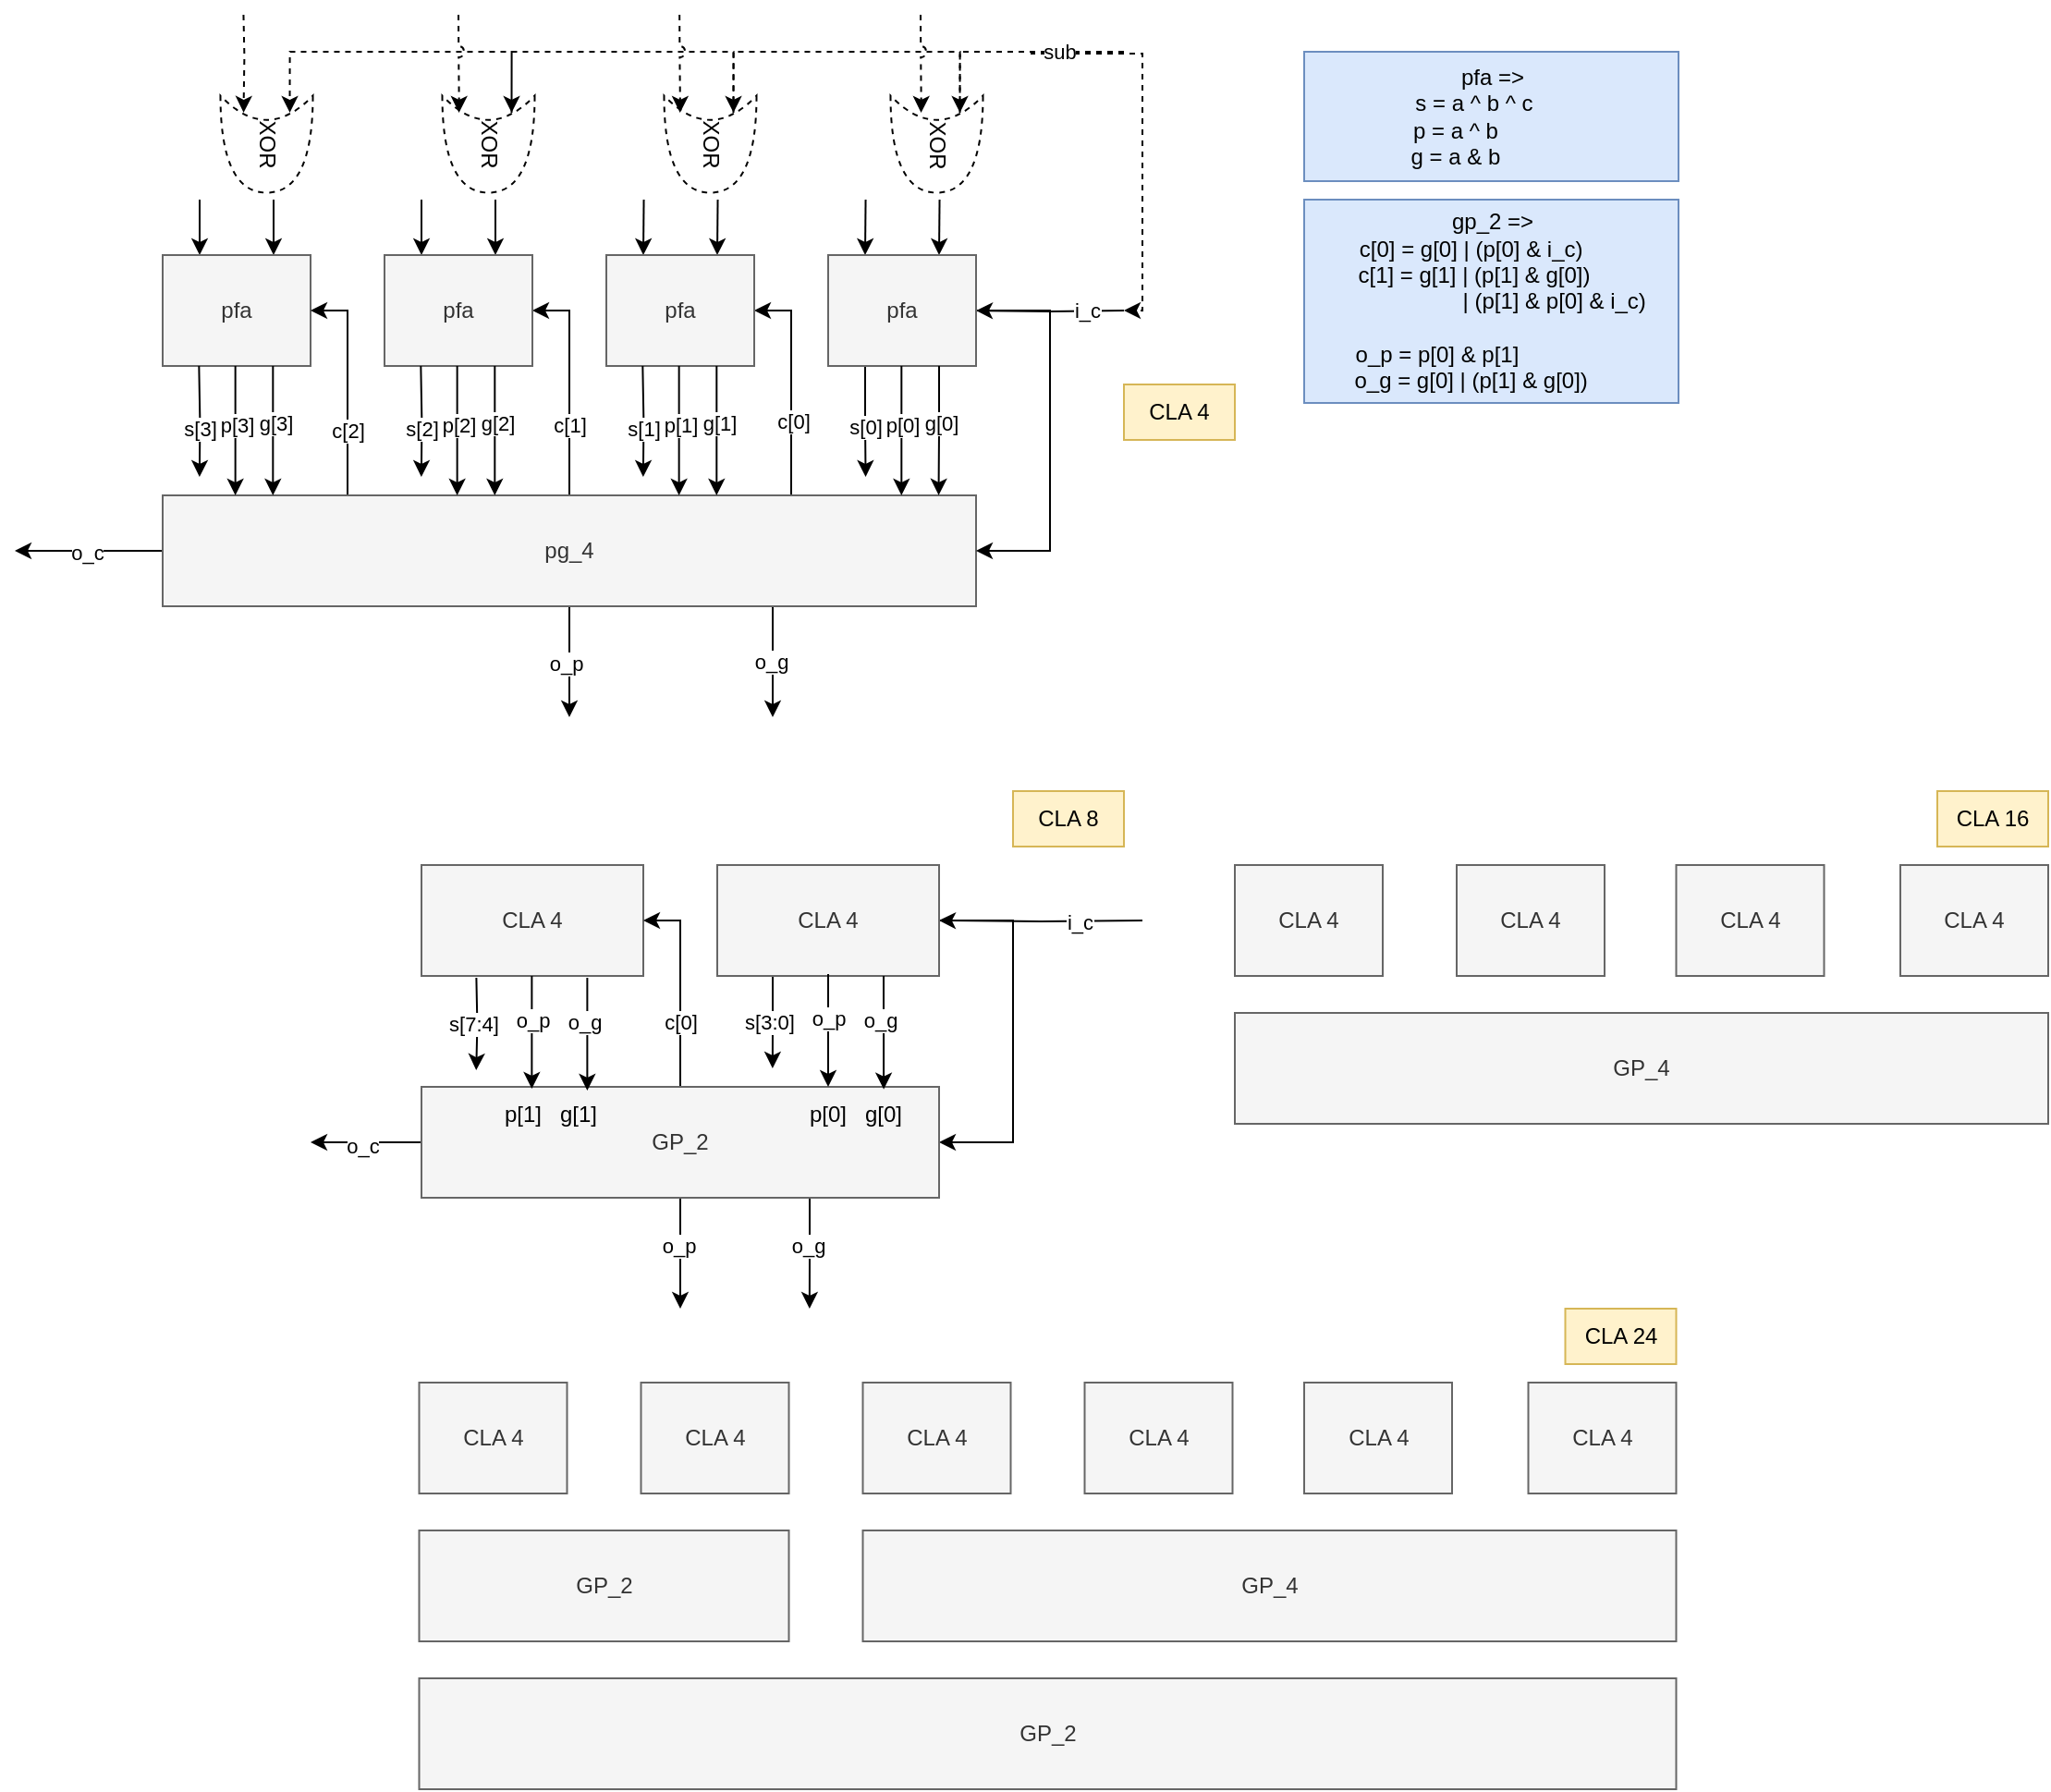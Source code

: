 <mxfile version="24.8.4">
  <diagram name="Page-1" id="oXaqlBmeKKyW1s2hCIlO">
    <mxGraphModel dx="548" dy="339" grid="1" gridSize="10" guides="1" tooltips="1" connect="1" arrows="1" fold="1" page="1" pageScale="1" pageWidth="1654" pageHeight="1169" math="0" shadow="0">
      <root>
        <mxCell id="0" />
        <mxCell id="1" parent="0" />
        <mxCell id="z1BHHO6kN5qTIzWwZTBm-19" style="edgeStyle=orthogonalEdgeStyle;rounded=0;orthogonalLoop=1;jettySize=auto;html=1;exitX=0.25;exitY=0;exitDx=0;exitDy=0;entryX=0.25;entryY=0;entryDx=0;entryDy=0;" edge="1" parent="1" target="z1BHHO6kN5qTIzWwZTBm-1">
          <mxGeometry relative="1" as="geometry">
            <mxPoint x="160" y="120" as="sourcePoint" />
          </mxGeometry>
        </mxCell>
        <mxCell id="z1BHHO6kN5qTIzWwZTBm-20" style="edgeStyle=orthogonalEdgeStyle;rounded=0;orthogonalLoop=1;jettySize=auto;html=1;exitX=0.75;exitY=0;exitDx=0;exitDy=0;entryX=0.75;entryY=0;entryDx=0;entryDy=0;" edge="1" parent="1" target="z1BHHO6kN5qTIzWwZTBm-1">
          <mxGeometry relative="1" as="geometry">
            <mxPoint x="200" y="120" as="sourcePoint" />
          </mxGeometry>
        </mxCell>
        <mxCell id="z1BHHO6kN5qTIzWwZTBm-1" value="pfa" style="rounded=0;whiteSpace=wrap;html=1;fillColor=#f5f5f5;strokeColor=#666666;fontColor=#333333;" vertex="1" parent="1">
          <mxGeometry x="140" y="150" width="80" height="60" as="geometry" />
        </mxCell>
        <mxCell id="z1BHHO6kN5qTIzWwZTBm-7" style="edgeStyle=orthogonalEdgeStyle;rounded=0;orthogonalLoop=1;jettySize=auto;html=1;" edge="1" parent="1" source="z1BHHO6kN5qTIzWwZTBm-2">
          <mxGeometry relative="1" as="geometry">
            <mxPoint x="60" y="310" as="targetPoint" />
          </mxGeometry>
        </mxCell>
        <mxCell id="z1BHHO6kN5qTIzWwZTBm-11" value="o_c" style="edgeLabel;html=1;align=center;verticalAlign=middle;resizable=0;points=[];" vertex="1" connectable="0" parent="z1BHHO6kN5qTIzWwZTBm-7">
          <mxGeometry x="0.044" relative="1" as="geometry">
            <mxPoint as="offset" />
          </mxGeometry>
        </mxCell>
        <mxCell id="z1BHHO6kN5qTIzWwZTBm-12" style="edgeStyle=orthogonalEdgeStyle;rounded=0;orthogonalLoop=1;jettySize=auto;html=1;exitX=0.75;exitY=1;exitDx=0;exitDy=0;" edge="1" parent="1" source="z1BHHO6kN5qTIzWwZTBm-2">
          <mxGeometry relative="1" as="geometry">
            <mxPoint x="470" y="400" as="targetPoint" />
          </mxGeometry>
        </mxCell>
        <mxCell id="z1BHHO6kN5qTIzWwZTBm-13" value="o_g" style="edgeLabel;html=1;align=center;verticalAlign=middle;resizable=0;points=[];" vertex="1" connectable="0" parent="z1BHHO6kN5qTIzWwZTBm-12">
          <mxGeometry x="-0.008" y="-1" relative="1" as="geometry">
            <mxPoint x="-1" y="-1" as="offset" />
          </mxGeometry>
        </mxCell>
        <mxCell id="z1BHHO6kN5qTIzWwZTBm-14" style="edgeStyle=orthogonalEdgeStyle;rounded=0;orthogonalLoop=1;jettySize=auto;html=1;exitX=0.5;exitY=1;exitDx=0;exitDy=0;" edge="1" parent="1" source="z1BHHO6kN5qTIzWwZTBm-2">
          <mxGeometry relative="1" as="geometry">
            <mxPoint x="360" y="400" as="targetPoint" />
          </mxGeometry>
        </mxCell>
        <mxCell id="z1BHHO6kN5qTIzWwZTBm-15" value="o_p" style="edgeLabel;html=1;align=center;verticalAlign=middle;resizable=0;points=[];" vertex="1" connectable="0" parent="z1BHHO6kN5qTIzWwZTBm-14">
          <mxGeometry x="-0.008" y="-2" relative="1" as="geometry">
            <mxPoint x="-2" y="-1" as="offset" />
          </mxGeometry>
        </mxCell>
        <mxCell id="z1BHHO6kN5qTIzWwZTBm-16" style="edgeStyle=orthogonalEdgeStyle;rounded=0;orthogonalLoop=1;jettySize=auto;html=1;exitX=0.75;exitY=0;exitDx=0;exitDy=0;entryX=1;entryY=0.5;entryDx=0;entryDy=0;" edge="1" parent="1" source="z1BHHO6kN5qTIzWwZTBm-2" target="z1BHHO6kN5qTIzWwZTBm-4">
          <mxGeometry relative="1" as="geometry">
            <Array as="points">
              <mxPoint x="480" y="280" />
              <mxPoint x="480" y="180" />
            </Array>
          </mxGeometry>
        </mxCell>
        <mxCell id="z1BHHO6kN5qTIzWwZTBm-29" value="c[0]" style="edgeLabel;html=1;align=center;verticalAlign=middle;resizable=0;points=[];" vertex="1" connectable="0" parent="z1BHHO6kN5qTIzWwZTBm-16">
          <mxGeometry x="-0.373" y="-1" relative="1" as="geometry">
            <mxPoint y="-9" as="offset" />
          </mxGeometry>
        </mxCell>
        <mxCell id="z1BHHO6kN5qTIzWwZTBm-17" style="edgeStyle=orthogonalEdgeStyle;rounded=0;orthogonalLoop=1;jettySize=auto;html=1;entryX=1;entryY=0.5;entryDx=0;entryDy=0;" edge="1" parent="1" source="z1BHHO6kN5qTIzWwZTBm-2" target="z1BHHO6kN5qTIzWwZTBm-3">
          <mxGeometry relative="1" as="geometry" />
        </mxCell>
        <mxCell id="z1BHHO6kN5qTIzWwZTBm-30" value="c[1]" style="edgeLabel;html=1;align=center;verticalAlign=middle;resizable=0;points=[];" vertex="1" connectable="0" parent="z1BHHO6kN5qTIzWwZTBm-17">
          <mxGeometry x="-0.361" relative="1" as="geometry">
            <mxPoint as="offset" />
          </mxGeometry>
        </mxCell>
        <mxCell id="z1BHHO6kN5qTIzWwZTBm-18" style="edgeStyle=orthogonalEdgeStyle;rounded=0;orthogonalLoop=1;jettySize=auto;html=1;exitX=0.25;exitY=0;exitDx=0;exitDy=0;entryX=1;entryY=0.5;entryDx=0;entryDy=0;" edge="1" parent="1" source="z1BHHO6kN5qTIzWwZTBm-2" target="z1BHHO6kN5qTIzWwZTBm-1">
          <mxGeometry relative="1" as="geometry">
            <Array as="points">
              <mxPoint x="240" y="280" />
              <mxPoint x="240" y="180" />
            </Array>
          </mxGeometry>
        </mxCell>
        <mxCell id="z1BHHO6kN5qTIzWwZTBm-37" value="c[2]" style="edgeLabel;html=1;align=center;verticalAlign=middle;resizable=0;points=[];" vertex="1" connectable="0" parent="z1BHHO6kN5qTIzWwZTBm-18">
          <mxGeometry x="-0.299" relative="1" as="geometry">
            <mxPoint as="offset" />
          </mxGeometry>
        </mxCell>
        <mxCell id="z1BHHO6kN5qTIzWwZTBm-2" value="pg_4" style="rounded=0;whiteSpace=wrap;html=1;fillColor=#f5f5f5;fontColor=#333333;strokeColor=#666666;" vertex="1" parent="1">
          <mxGeometry x="140" y="280" width="440" height="60" as="geometry" />
        </mxCell>
        <mxCell id="z1BHHO6kN5qTIzWwZTBm-21" style="edgeStyle=orthogonalEdgeStyle;rounded=0;orthogonalLoop=1;jettySize=auto;html=1;exitX=0.25;exitY=0;exitDx=0;exitDy=0;entryX=0.25;entryY=0;entryDx=0;entryDy=0;" edge="1" parent="1" target="z1BHHO6kN5qTIzWwZTBm-3">
          <mxGeometry relative="1" as="geometry">
            <mxPoint x="280" y="120" as="sourcePoint" />
          </mxGeometry>
        </mxCell>
        <mxCell id="z1BHHO6kN5qTIzWwZTBm-22" style="edgeStyle=orthogonalEdgeStyle;rounded=0;orthogonalLoop=1;jettySize=auto;html=1;exitX=0.75;exitY=0;exitDx=0;exitDy=0;entryX=0.75;entryY=0;entryDx=0;entryDy=0;" edge="1" parent="1" target="z1BHHO6kN5qTIzWwZTBm-3">
          <mxGeometry relative="1" as="geometry">
            <mxPoint x="320" y="120" as="sourcePoint" />
          </mxGeometry>
        </mxCell>
        <mxCell id="z1BHHO6kN5qTIzWwZTBm-3" value="pfa" style="rounded=0;whiteSpace=wrap;html=1;fillColor=#f5f5f5;strokeColor=#666666;fontColor=#333333;" vertex="1" parent="1">
          <mxGeometry x="260" y="150" width="80" height="60" as="geometry" />
        </mxCell>
        <mxCell id="z1BHHO6kN5qTIzWwZTBm-52" style="edgeStyle=orthogonalEdgeStyle;rounded=0;orthogonalLoop=1;jettySize=auto;html=1;exitX=0.75;exitY=0;exitDx=0;exitDy=0;entryX=0.75;entryY=0;entryDx=0;entryDy=0;" edge="1" parent="1" target="z1BHHO6kN5qTIzWwZTBm-4">
          <mxGeometry relative="1" as="geometry">
            <mxPoint x="440.276" y="120" as="sourcePoint" />
          </mxGeometry>
        </mxCell>
        <mxCell id="z1BHHO6kN5qTIzWwZTBm-53" style="edgeStyle=orthogonalEdgeStyle;rounded=0;orthogonalLoop=1;jettySize=auto;html=1;exitX=0.25;exitY=0;exitDx=0;exitDy=0;entryX=0.25;entryY=0;entryDx=0;entryDy=0;" edge="1" parent="1" target="z1BHHO6kN5qTIzWwZTBm-4">
          <mxGeometry relative="1" as="geometry">
            <mxPoint x="400.276" y="120" as="sourcePoint" />
          </mxGeometry>
        </mxCell>
        <mxCell id="z1BHHO6kN5qTIzWwZTBm-4" value="pfa" style="rounded=0;whiteSpace=wrap;html=1;fillColor=#f5f5f5;fontColor=#333333;strokeColor=#666666;" vertex="1" parent="1">
          <mxGeometry x="380" y="150" width="80" height="60" as="geometry" />
        </mxCell>
        <mxCell id="z1BHHO6kN5qTIzWwZTBm-8" style="edgeStyle=orthogonalEdgeStyle;rounded=0;orthogonalLoop=1;jettySize=auto;html=1;" edge="1" parent="1" target="z1BHHO6kN5qTIzWwZTBm-5">
          <mxGeometry relative="1" as="geometry">
            <mxPoint x="660" y="180" as="sourcePoint" />
          </mxGeometry>
        </mxCell>
        <mxCell id="z1BHHO6kN5qTIzWwZTBm-10" value="i_c" style="edgeLabel;html=1;align=center;verticalAlign=middle;resizable=0;points=[];" vertex="1" connectable="0" parent="z1BHHO6kN5qTIzWwZTBm-8">
          <mxGeometry x="-0.503" y="-1" relative="1" as="geometry">
            <mxPoint as="offset" />
          </mxGeometry>
        </mxCell>
        <mxCell id="z1BHHO6kN5qTIzWwZTBm-9" style="edgeStyle=orthogonalEdgeStyle;rounded=0;orthogonalLoop=1;jettySize=auto;html=1;entryX=1;entryY=0.5;entryDx=0;entryDy=0;" edge="1" parent="1" source="z1BHHO6kN5qTIzWwZTBm-5" target="z1BHHO6kN5qTIzWwZTBm-2">
          <mxGeometry relative="1" as="geometry">
            <Array as="points">
              <mxPoint x="620" y="180" />
              <mxPoint x="620" y="310" />
            </Array>
          </mxGeometry>
        </mxCell>
        <mxCell id="z1BHHO6kN5qTIzWwZTBm-27" style="edgeStyle=orthogonalEdgeStyle;rounded=0;orthogonalLoop=1;jettySize=auto;html=1;exitX=0.25;exitY=1;exitDx=0;exitDy=0;" edge="1" parent="1" source="z1BHHO6kN5qTIzWwZTBm-5">
          <mxGeometry relative="1" as="geometry">
            <mxPoint x="520.276" y="270" as="targetPoint" />
          </mxGeometry>
        </mxCell>
        <mxCell id="z1BHHO6kN5qTIzWwZTBm-28" value="s[0]" style="edgeLabel;html=1;align=center;verticalAlign=middle;resizable=0;points=[];" vertex="1" connectable="0" parent="z1BHHO6kN5qTIzWwZTBm-27">
          <mxGeometry x="0.115" y="-1" relative="1" as="geometry">
            <mxPoint as="offset" />
          </mxGeometry>
        </mxCell>
        <mxCell id="z1BHHO6kN5qTIzWwZTBm-54" style="edgeStyle=orthogonalEdgeStyle;rounded=0;orthogonalLoop=1;jettySize=auto;html=1;exitX=0.25;exitY=0;exitDx=0;exitDy=0;entryX=0.25;entryY=0;entryDx=0;entryDy=0;" edge="1" parent="1" target="z1BHHO6kN5qTIzWwZTBm-5">
          <mxGeometry relative="1" as="geometry">
            <mxPoint x="520.276" y="120" as="sourcePoint" />
          </mxGeometry>
        </mxCell>
        <mxCell id="z1BHHO6kN5qTIzWwZTBm-55" style="edgeStyle=orthogonalEdgeStyle;rounded=0;orthogonalLoop=1;jettySize=auto;html=1;exitX=0.75;exitY=0;exitDx=0;exitDy=0;entryX=0.75;entryY=0;entryDx=0;entryDy=0;" edge="1" parent="1" target="z1BHHO6kN5qTIzWwZTBm-5">
          <mxGeometry relative="1" as="geometry">
            <mxPoint x="560.276" y="120" as="sourcePoint" />
          </mxGeometry>
        </mxCell>
        <mxCell id="z1BHHO6kN5qTIzWwZTBm-62" style="edgeStyle=orthogonalEdgeStyle;rounded=0;orthogonalLoop=1;jettySize=auto;html=1;dashed=1;" edge="1" parent="1">
          <mxGeometry relative="1" as="geometry">
            <mxPoint x="660" y="180" as="targetPoint" />
            <mxPoint x="610" y="40" as="sourcePoint" />
            <Array as="points">
              <mxPoint x="610" y="41" />
              <mxPoint x="670" y="41" />
              <mxPoint x="670" y="180" />
            </Array>
          </mxGeometry>
        </mxCell>
        <mxCell id="z1BHHO6kN5qTIzWwZTBm-5" value="pfa" style="rounded=0;whiteSpace=wrap;html=1;fillColor=#f5f5f5;fontColor=#333333;strokeColor=#666666;" vertex="1" parent="1">
          <mxGeometry x="500" y="150" width="80" height="60" as="geometry" />
        </mxCell>
        <mxCell id="z1BHHO6kN5qTIzWwZTBm-6" style="edgeStyle=orthogonalEdgeStyle;rounded=0;orthogonalLoop=1;jettySize=auto;html=1;exitX=0.75;exitY=1;exitDx=0;exitDy=0;entryX=0.954;entryY=-0.001;entryDx=0;entryDy=0;entryPerimeter=0;" edge="1" parent="1" source="z1BHHO6kN5qTIzWwZTBm-5" target="z1BHHO6kN5qTIzWwZTBm-2">
          <mxGeometry relative="1" as="geometry">
            <mxPoint x="560" y="270" as="targetPoint" />
          </mxGeometry>
        </mxCell>
        <mxCell id="z1BHHO6kN5qTIzWwZTBm-25" value="g[0]" style="edgeLabel;html=1;align=center;verticalAlign=middle;resizable=0;points=[];" vertex="1" connectable="0" parent="z1BHHO6kN5qTIzWwZTBm-6">
          <mxGeometry x="-0.116" y="1" relative="1" as="geometry">
            <mxPoint as="offset" />
          </mxGeometry>
        </mxCell>
        <mxCell id="z1BHHO6kN5qTIzWwZTBm-24" style="edgeStyle=orthogonalEdgeStyle;rounded=0;orthogonalLoop=1;jettySize=auto;html=1;exitX=0.75;exitY=1;exitDx=0;exitDy=0;entryX=0.954;entryY=-0.001;entryDx=0;entryDy=0;entryPerimeter=0;" edge="1" parent="1">
          <mxGeometry relative="1" as="geometry">
            <mxPoint x="539.66" y="210" as="sourcePoint" />
            <mxPoint x="539.66" y="280" as="targetPoint" />
          </mxGeometry>
        </mxCell>
        <mxCell id="z1BHHO6kN5qTIzWwZTBm-26" value="p[0]" style="edgeLabel;html=1;align=center;verticalAlign=middle;resizable=0;points=[];" vertex="1" connectable="0" parent="z1BHHO6kN5qTIzWwZTBm-24">
          <mxGeometry x="-0.095" relative="1" as="geometry">
            <mxPoint as="offset" />
          </mxGeometry>
        </mxCell>
        <mxCell id="z1BHHO6kN5qTIzWwZTBm-31" style="edgeStyle=orthogonalEdgeStyle;rounded=0;orthogonalLoop=1;jettySize=auto;html=1;exitX=0.25;exitY=1;exitDx=0;exitDy=0;" edge="1" parent="1">
          <mxGeometry relative="1" as="geometry">
            <mxPoint x="399.936" y="270" as="targetPoint" />
            <mxPoint x="399.66" y="210" as="sourcePoint" />
          </mxGeometry>
        </mxCell>
        <mxCell id="z1BHHO6kN5qTIzWwZTBm-32" value="s[1]" style="edgeLabel;html=1;align=center;verticalAlign=middle;resizable=0;points=[];" vertex="1" connectable="0" parent="z1BHHO6kN5qTIzWwZTBm-31">
          <mxGeometry x="0.115" y="-1" relative="1" as="geometry">
            <mxPoint as="offset" />
          </mxGeometry>
        </mxCell>
        <mxCell id="z1BHHO6kN5qTIzWwZTBm-33" style="edgeStyle=orthogonalEdgeStyle;rounded=0;orthogonalLoop=1;jettySize=auto;html=1;exitX=0.75;exitY=1;exitDx=0;exitDy=0;entryX=0.954;entryY=-0.001;entryDx=0;entryDy=0;entryPerimeter=0;" edge="1" parent="1">
          <mxGeometry relative="1" as="geometry">
            <mxPoint x="439.66" y="210" as="sourcePoint" />
            <mxPoint x="439.66" y="280" as="targetPoint" />
          </mxGeometry>
        </mxCell>
        <mxCell id="z1BHHO6kN5qTIzWwZTBm-34" value="g[1]" style="edgeLabel;html=1;align=center;verticalAlign=middle;resizable=0;points=[];" vertex="1" connectable="0" parent="z1BHHO6kN5qTIzWwZTBm-33">
          <mxGeometry x="-0.116" y="1" relative="1" as="geometry">
            <mxPoint as="offset" />
          </mxGeometry>
        </mxCell>
        <mxCell id="z1BHHO6kN5qTIzWwZTBm-35" style="edgeStyle=orthogonalEdgeStyle;rounded=0;orthogonalLoop=1;jettySize=auto;html=1;exitX=0.75;exitY=1;exitDx=0;exitDy=0;entryX=0.954;entryY=-0.001;entryDx=0;entryDy=0;entryPerimeter=0;" edge="1" parent="1">
          <mxGeometry relative="1" as="geometry">
            <mxPoint x="419.32" y="210" as="sourcePoint" />
            <mxPoint x="419.32" y="280" as="targetPoint" />
          </mxGeometry>
        </mxCell>
        <mxCell id="z1BHHO6kN5qTIzWwZTBm-36" value="p[1]" style="edgeLabel;html=1;align=center;verticalAlign=middle;resizable=0;points=[];" vertex="1" connectable="0" parent="z1BHHO6kN5qTIzWwZTBm-35">
          <mxGeometry x="-0.095" relative="1" as="geometry">
            <mxPoint as="offset" />
          </mxGeometry>
        </mxCell>
        <mxCell id="z1BHHO6kN5qTIzWwZTBm-38" style="edgeStyle=orthogonalEdgeStyle;rounded=0;orthogonalLoop=1;jettySize=auto;html=1;exitX=0.25;exitY=1;exitDx=0;exitDy=0;" edge="1" parent="1">
          <mxGeometry relative="1" as="geometry">
            <mxPoint x="279.936" y="270" as="targetPoint" />
            <mxPoint x="279.66" y="210" as="sourcePoint" />
          </mxGeometry>
        </mxCell>
        <mxCell id="z1BHHO6kN5qTIzWwZTBm-39" value="s[2]" style="edgeLabel;html=1;align=center;verticalAlign=middle;resizable=0;points=[];" vertex="1" connectable="0" parent="z1BHHO6kN5qTIzWwZTBm-38">
          <mxGeometry x="0.115" y="-1" relative="1" as="geometry">
            <mxPoint as="offset" />
          </mxGeometry>
        </mxCell>
        <mxCell id="z1BHHO6kN5qTIzWwZTBm-40" style="edgeStyle=orthogonalEdgeStyle;rounded=0;orthogonalLoop=1;jettySize=auto;html=1;exitX=0.75;exitY=1;exitDx=0;exitDy=0;entryX=0.954;entryY=-0.001;entryDx=0;entryDy=0;entryPerimeter=0;" edge="1" parent="1">
          <mxGeometry relative="1" as="geometry">
            <mxPoint x="319.66" y="210" as="sourcePoint" />
            <mxPoint x="319.66" y="280" as="targetPoint" />
          </mxGeometry>
        </mxCell>
        <mxCell id="z1BHHO6kN5qTIzWwZTBm-41" value="g[2]" style="edgeLabel;html=1;align=center;verticalAlign=middle;resizable=0;points=[];" vertex="1" connectable="0" parent="z1BHHO6kN5qTIzWwZTBm-40">
          <mxGeometry x="-0.116" y="1" relative="1" as="geometry">
            <mxPoint as="offset" />
          </mxGeometry>
        </mxCell>
        <mxCell id="z1BHHO6kN5qTIzWwZTBm-42" style="edgeStyle=orthogonalEdgeStyle;rounded=0;orthogonalLoop=1;jettySize=auto;html=1;exitX=0.75;exitY=1;exitDx=0;exitDy=0;entryX=0.954;entryY=-0.001;entryDx=0;entryDy=0;entryPerimeter=0;" edge="1" parent="1">
          <mxGeometry relative="1" as="geometry">
            <mxPoint x="299.32" y="210" as="sourcePoint" />
            <mxPoint x="299.32" y="280" as="targetPoint" />
          </mxGeometry>
        </mxCell>
        <mxCell id="z1BHHO6kN5qTIzWwZTBm-43" value="p[2]" style="edgeLabel;html=1;align=center;verticalAlign=middle;resizable=0;points=[];" vertex="1" connectable="0" parent="z1BHHO6kN5qTIzWwZTBm-42">
          <mxGeometry x="-0.095" relative="1" as="geometry">
            <mxPoint as="offset" />
          </mxGeometry>
        </mxCell>
        <mxCell id="z1BHHO6kN5qTIzWwZTBm-44" style="edgeStyle=orthogonalEdgeStyle;rounded=0;orthogonalLoop=1;jettySize=auto;html=1;exitX=0.25;exitY=1;exitDx=0;exitDy=0;" edge="1" parent="1">
          <mxGeometry relative="1" as="geometry">
            <mxPoint x="159.936" y="270" as="targetPoint" />
            <mxPoint x="159.66" y="210" as="sourcePoint" />
          </mxGeometry>
        </mxCell>
        <mxCell id="z1BHHO6kN5qTIzWwZTBm-45" value="s[3]" style="edgeLabel;html=1;align=center;verticalAlign=middle;resizable=0;points=[];" vertex="1" connectable="0" parent="z1BHHO6kN5qTIzWwZTBm-44">
          <mxGeometry x="0.115" y="-1" relative="1" as="geometry">
            <mxPoint as="offset" />
          </mxGeometry>
        </mxCell>
        <mxCell id="z1BHHO6kN5qTIzWwZTBm-46" style="edgeStyle=orthogonalEdgeStyle;rounded=0;orthogonalLoop=1;jettySize=auto;html=1;exitX=0.75;exitY=1;exitDx=0;exitDy=0;entryX=0.954;entryY=-0.001;entryDx=0;entryDy=0;entryPerimeter=0;" edge="1" parent="1">
          <mxGeometry relative="1" as="geometry">
            <mxPoint x="199.66" y="210" as="sourcePoint" />
            <mxPoint x="199.66" y="280" as="targetPoint" />
          </mxGeometry>
        </mxCell>
        <mxCell id="z1BHHO6kN5qTIzWwZTBm-47" value="g[3]" style="edgeLabel;html=1;align=center;verticalAlign=middle;resizable=0;points=[];" vertex="1" connectable="0" parent="z1BHHO6kN5qTIzWwZTBm-46">
          <mxGeometry x="-0.116" y="1" relative="1" as="geometry">
            <mxPoint as="offset" />
          </mxGeometry>
        </mxCell>
        <mxCell id="z1BHHO6kN5qTIzWwZTBm-48" style="edgeStyle=orthogonalEdgeStyle;rounded=0;orthogonalLoop=1;jettySize=auto;html=1;exitX=0.75;exitY=1;exitDx=0;exitDy=0;entryX=0.954;entryY=-0.001;entryDx=0;entryDy=0;entryPerimeter=0;" edge="1" parent="1">
          <mxGeometry relative="1" as="geometry">
            <mxPoint x="179.32" y="210" as="sourcePoint" />
            <mxPoint x="179.32" y="280" as="targetPoint" />
          </mxGeometry>
        </mxCell>
        <mxCell id="z1BHHO6kN5qTIzWwZTBm-49" value="p[3]" style="edgeLabel;html=1;align=center;verticalAlign=middle;resizable=0;points=[];" vertex="1" connectable="0" parent="z1BHHO6kN5qTIzWwZTBm-48">
          <mxGeometry x="-0.095" relative="1" as="geometry">
            <mxPoint as="offset" />
          </mxGeometry>
        </mxCell>
        <mxCell id="z1BHHO6kN5qTIzWwZTBm-60" style="edgeStyle=orthogonalEdgeStyle;rounded=0;orthogonalLoop=1;jettySize=auto;html=1;entryX=0.175;entryY=0.25;entryDx=0;entryDy=0;entryPerimeter=0;dashed=1;" edge="1" parent="1" target="z1BHHO6kN5qTIzWwZTBm-51">
          <mxGeometry relative="1" as="geometry">
            <mxPoint x="660" y="40" as="sourcePoint" />
            <Array as="points">
              <mxPoint x="660" y="40" />
              <mxPoint x="571" y="40" />
            </Array>
          </mxGeometry>
        </mxCell>
        <mxCell id="z1BHHO6kN5qTIzWwZTBm-61" value="sub" style="edgeLabel;html=1;align=center;verticalAlign=middle;resizable=0;points=[];" vertex="1" connectable="0" parent="z1BHHO6kN5qTIzWwZTBm-60">
          <mxGeometry x="-0.42" relative="1" as="geometry">
            <mxPoint as="offset" />
          </mxGeometry>
        </mxCell>
        <mxCell id="z1BHHO6kN5qTIzWwZTBm-51" value="XOR" style="shape=xor;whiteSpace=wrap;html=1;rotation=90;dashed=1;" vertex="1" parent="1">
          <mxGeometry x="532.5" y="65" width="52.5" height="50" as="geometry" />
        </mxCell>
        <mxCell id="z1BHHO6kN5qTIzWwZTBm-57" value="XOR" style="shape=xor;whiteSpace=wrap;html=1;rotation=90;dashed=1;" vertex="1" parent="1">
          <mxGeometry x="410" y="65" width="52.5" height="50" as="geometry" />
        </mxCell>
        <mxCell id="z1BHHO6kN5qTIzWwZTBm-58" value="XOR" style="shape=xor;whiteSpace=wrap;html=1;rotation=90;dashed=1;" vertex="1" parent="1">
          <mxGeometry x="290" y="65" width="52.5" height="50" as="geometry" />
        </mxCell>
        <mxCell id="z1BHHO6kN5qTIzWwZTBm-66" style="edgeStyle=orthogonalEdgeStyle;rounded=0;orthogonalLoop=1;jettySize=auto;html=1;exitX=0.175;exitY=0.75;exitDx=0;exitDy=0;exitPerimeter=0;entryX=0.175;entryY=0.75;entryDx=0;entryDy=0;entryPerimeter=0;dashed=1;" edge="1" parent="1" target="z1BHHO6kN5qTIzWwZTBm-59">
          <mxGeometry relative="1" as="geometry">
            <mxPoint x="183.724" y="20" as="sourcePoint" />
          </mxGeometry>
        </mxCell>
        <mxCell id="z1BHHO6kN5qTIzWwZTBm-59" value="XOR" style="shape=xor;whiteSpace=wrap;html=1;rotation=90;dashed=1;" vertex="1" parent="1">
          <mxGeometry x="170" y="65" width="52.5" height="50" as="geometry" />
        </mxCell>
        <mxCell id="z1BHHO6kN5qTIzWwZTBm-63" style="edgeStyle=orthogonalEdgeStyle;rounded=0;orthogonalLoop=1;jettySize=auto;html=1;exitX=0.175;exitY=0.25;exitDx=0;exitDy=0;exitPerimeter=0;entryX=0.175;entryY=0.25;entryDx=0;entryDy=0;entryPerimeter=0;dashed=1;" edge="1" parent="1" source="z1BHHO6kN5qTIzWwZTBm-51" target="z1BHHO6kN5qTIzWwZTBm-57">
          <mxGeometry relative="1" as="geometry">
            <Array as="points">
              <mxPoint x="571" y="40" />
              <mxPoint x="449" y="40" />
            </Array>
          </mxGeometry>
        </mxCell>
        <mxCell id="z1BHHO6kN5qTIzWwZTBm-64" style="edgeStyle=orthogonalEdgeStyle;rounded=0;orthogonalLoop=1;jettySize=auto;html=1;exitX=0.175;exitY=0.25;exitDx=0;exitDy=0;exitPerimeter=0;entryX=0.175;entryY=0.25;entryDx=0;entryDy=0;entryPerimeter=0;dashed=1;" edge="1" parent="1" source="z1BHHO6kN5qTIzWwZTBm-57" target="z1BHHO6kN5qTIzWwZTBm-58">
          <mxGeometry relative="1" as="geometry">
            <Array as="points">
              <mxPoint x="449" y="40" />
              <mxPoint x="329" y="40" />
            </Array>
          </mxGeometry>
        </mxCell>
        <mxCell id="z1BHHO6kN5qTIzWwZTBm-65" style="edgeStyle=orthogonalEdgeStyle;rounded=0;orthogonalLoop=1;jettySize=auto;html=1;exitX=0.175;exitY=0.25;exitDx=0;exitDy=0;exitPerimeter=0;entryX=0.175;entryY=0.25;entryDx=0;entryDy=0;entryPerimeter=0;dashed=1;" edge="1" parent="1" source="z1BHHO6kN5qTIzWwZTBm-58" target="z1BHHO6kN5qTIzWwZTBm-59">
          <mxGeometry relative="1" as="geometry">
            <Array as="points">
              <mxPoint x="329" y="40" />
              <mxPoint x="209" y="40" />
            </Array>
          </mxGeometry>
        </mxCell>
        <mxCell id="z1BHHO6kN5qTIzWwZTBm-67" style="edgeStyle=orthogonalEdgeStyle;rounded=0;orthogonalLoop=1;jettySize=auto;html=1;exitX=0.175;exitY=0.75;exitDx=0;exitDy=0;exitPerimeter=0;entryX=0.175;entryY=0.75;entryDx=0;entryDy=0;entryPerimeter=0;dashed=1;jumpStyle=arc;" edge="1" parent="1">
          <mxGeometry relative="1" as="geometry">
            <mxPoint x="300.28" y="73" as="targetPoint" />
            <mxPoint x="300.004" y="20" as="sourcePoint" />
          </mxGeometry>
        </mxCell>
        <mxCell id="z1BHHO6kN5qTIzWwZTBm-68" style="edgeStyle=orthogonalEdgeStyle;rounded=0;orthogonalLoop=1;jettySize=auto;html=1;exitX=0.175;exitY=0.75;exitDx=0;exitDy=0;exitPerimeter=0;entryX=0.175;entryY=0.75;entryDx=0;entryDy=0;entryPerimeter=0;dashed=1;jumpStyle=arc;" edge="1" parent="1">
          <mxGeometry relative="1" as="geometry">
            <mxPoint x="419.86" y="73" as="targetPoint" />
            <mxPoint x="419.584" y="20" as="sourcePoint" />
          </mxGeometry>
        </mxCell>
        <mxCell id="z1BHHO6kN5qTIzWwZTBm-69" style="edgeStyle=orthogonalEdgeStyle;rounded=0;orthogonalLoop=1;jettySize=auto;html=1;exitX=0.175;exitY=0.75;exitDx=0;exitDy=0;exitPerimeter=0;entryX=0.175;entryY=0.75;entryDx=0;entryDy=0;entryPerimeter=0;dashed=1;jumpStyle=arc;" edge="1" parent="1">
          <mxGeometry relative="1" as="geometry">
            <mxPoint x="550.28" y="73" as="targetPoint" />
            <mxPoint x="550.004" y="20" as="sourcePoint" />
          </mxGeometry>
        </mxCell>
        <mxCell id="z1BHHO6kN5qTIzWwZTBm-73" value="CLA 4" style="text;html=1;align=center;verticalAlign=middle;whiteSpace=wrap;rounded=0;fillColor=#fff2cc;strokeColor=#d6b656;" vertex="1" parent="1">
          <mxGeometry x="660" y="220" width="60" height="30" as="geometry" />
        </mxCell>
        <mxCell id="z1BHHO6kN5qTIzWwZTBm-74" value="CLA 4" style="rounded=0;whiteSpace=wrap;html=1;fillColor=#f5f5f5;fontColor=#333333;strokeColor=#666666;" vertex="1" parent="1">
          <mxGeometry x="280" y="480" width="120" height="60" as="geometry" />
        </mxCell>
        <mxCell id="z1BHHO6kN5qTIzWwZTBm-80" style="edgeStyle=orthogonalEdgeStyle;rounded=0;orthogonalLoop=1;jettySize=auto;html=1;exitX=0.25;exitY=1;exitDx=0;exitDy=0;" edge="1" parent="1" source="z1BHHO6kN5qTIzWwZTBm-75">
          <mxGeometry relative="1" as="geometry">
            <mxPoint x="469.931" y="590" as="targetPoint" />
          </mxGeometry>
        </mxCell>
        <mxCell id="z1BHHO6kN5qTIzWwZTBm-81" value="s[3:0]" style="edgeLabel;html=1;align=center;verticalAlign=middle;resizable=0;points=[];" vertex="1" connectable="0" parent="z1BHHO6kN5qTIzWwZTBm-80">
          <mxGeometry x="-0.03" y="-2" relative="1" as="geometry">
            <mxPoint as="offset" />
          </mxGeometry>
        </mxCell>
        <mxCell id="z1BHHO6kN5qTIzWwZTBm-84" style="edgeStyle=orthogonalEdgeStyle;rounded=0;orthogonalLoop=1;jettySize=auto;html=1;" edge="1" parent="1" target="z1BHHO6kN5qTIzWwZTBm-75">
          <mxGeometry relative="1" as="geometry">
            <mxPoint x="670" y="510" as="sourcePoint" />
          </mxGeometry>
        </mxCell>
        <mxCell id="z1BHHO6kN5qTIzWwZTBm-85" value="i_c" style="edgeLabel;html=1;align=center;verticalAlign=middle;resizable=0;points=[];" vertex="1" connectable="0" parent="z1BHHO6kN5qTIzWwZTBm-84">
          <mxGeometry x="-0.381" relative="1" as="geometry">
            <mxPoint as="offset" />
          </mxGeometry>
        </mxCell>
        <mxCell id="z1BHHO6kN5qTIzWwZTBm-86" style="edgeStyle=orthogonalEdgeStyle;rounded=0;orthogonalLoop=1;jettySize=auto;html=1;entryX=1;entryY=0.5;entryDx=0;entryDy=0;" edge="1" parent="1" source="z1BHHO6kN5qTIzWwZTBm-75" target="z1BHHO6kN5qTIzWwZTBm-76">
          <mxGeometry relative="1" as="geometry">
            <Array as="points">
              <mxPoint x="600" y="510" />
              <mxPoint x="600" y="630" />
            </Array>
          </mxGeometry>
        </mxCell>
        <mxCell id="z1BHHO6kN5qTIzWwZTBm-75" value="CLA 4" style="rounded=0;whiteSpace=wrap;html=1;fillColor=#f5f5f5;fontColor=#333333;strokeColor=#666666;" vertex="1" parent="1">
          <mxGeometry x="440" y="480" width="120" height="60" as="geometry" />
        </mxCell>
        <mxCell id="z1BHHO6kN5qTIzWwZTBm-87" style="edgeStyle=orthogonalEdgeStyle;rounded=0;orthogonalLoop=1;jettySize=auto;html=1;entryX=1;entryY=0.5;entryDx=0;entryDy=0;" edge="1" parent="1" source="z1BHHO6kN5qTIzWwZTBm-76" target="z1BHHO6kN5qTIzWwZTBm-74">
          <mxGeometry relative="1" as="geometry" />
        </mxCell>
        <mxCell id="z1BHHO6kN5qTIzWwZTBm-104" value="c[0]" style="edgeLabel;html=1;align=center;verticalAlign=middle;resizable=0;points=[];" vertex="1" connectable="0" parent="z1BHHO6kN5qTIzWwZTBm-87">
          <mxGeometry x="-0.36" relative="1" as="geometry">
            <mxPoint as="offset" />
          </mxGeometry>
        </mxCell>
        <mxCell id="z1BHHO6kN5qTIzWwZTBm-98" style="edgeStyle=orthogonalEdgeStyle;rounded=0;orthogonalLoop=1;jettySize=auto;html=1;exitX=0.75;exitY=1;exitDx=0;exitDy=0;" edge="1" parent="1" source="z1BHHO6kN5qTIzWwZTBm-76">
          <mxGeometry relative="1" as="geometry">
            <mxPoint x="489.931" y="720" as="targetPoint" />
          </mxGeometry>
        </mxCell>
        <mxCell id="z1BHHO6kN5qTIzWwZTBm-101" value="o_g" style="edgeLabel;html=1;align=center;verticalAlign=middle;resizable=0;points=[];" vertex="1" connectable="0" parent="z1BHHO6kN5qTIzWwZTBm-98">
          <mxGeometry x="-0.134" y="-1" relative="1" as="geometry">
            <mxPoint as="offset" />
          </mxGeometry>
        </mxCell>
        <mxCell id="z1BHHO6kN5qTIzWwZTBm-99" style="edgeStyle=orthogonalEdgeStyle;rounded=0;orthogonalLoop=1;jettySize=auto;html=1;" edge="1" parent="1" source="z1BHHO6kN5qTIzWwZTBm-76">
          <mxGeometry relative="1" as="geometry">
            <mxPoint x="420" y="720" as="targetPoint" />
          </mxGeometry>
        </mxCell>
        <mxCell id="z1BHHO6kN5qTIzWwZTBm-100" value="o_p" style="edgeLabel;html=1;align=center;verticalAlign=middle;resizable=0;points=[];" vertex="1" connectable="0" parent="z1BHHO6kN5qTIzWwZTBm-99">
          <mxGeometry x="-0.157" y="-1" relative="1" as="geometry">
            <mxPoint as="offset" />
          </mxGeometry>
        </mxCell>
        <mxCell id="z1BHHO6kN5qTIzWwZTBm-102" style="edgeStyle=orthogonalEdgeStyle;rounded=0;orthogonalLoop=1;jettySize=auto;html=1;" edge="1" parent="1" source="z1BHHO6kN5qTIzWwZTBm-76">
          <mxGeometry relative="1" as="geometry">
            <mxPoint x="220" y="630" as="targetPoint" />
          </mxGeometry>
        </mxCell>
        <mxCell id="z1BHHO6kN5qTIzWwZTBm-103" value="o_c" style="edgeLabel;html=1;align=center;verticalAlign=middle;resizable=0;points=[];" vertex="1" connectable="0" parent="z1BHHO6kN5qTIzWwZTBm-102">
          <mxGeometry x="0.09" y="1" relative="1" as="geometry">
            <mxPoint as="offset" />
          </mxGeometry>
        </mxCell>
        <mxCell id="z1BHHO6kN5qTIzWwZTBm-76" value="GP_2" style="rounded=0;whiteSpace=wrap;html=1;fillColor=#f5f5f5;fontColor=#333333;strokeColor=#666666;" vertex="1" parent="1">
          <mxGeometry x="280" y="600" width="280" height="60" as="geometry" />
        </mxCell>
        <mxCell id="z1BHHO6kN5qTIzWwZTBm-77" value="CLA 8" style="text;html=1;align=center;verticalAlign=middle;whiteSpace=wrap;rounded=0;fillColor=#fff2cc;strokeColor=#d6b656;" vertex="1" parent="1">
          <mxGeometry x="600" y="440" width="60" height="30" as="geometry" />
        </mxCell>
        <mxCell id="z1BHHO6kN5qTIzWwZTBm-78" style="edgeStyle=orthogonalEdgeStyle;rounded=0;orthogonalLoop=1;jettySize=auto;html=1;exitX=0.75;exitY=1;exitDx=0;exitDy=0;entryX=0.893;entryY=0.022;entryDx=0;entryDy=0;entryPerimeter=0;" edge="1" parent="1" source="z1BHHO6kN5qTIzWwZTBm-75" target="z1BHHO6kN5qTIzWwZTBm-76">
          <mxGeometry relative="1" as="geometry" />
        </mxCell>
        <mxCell id="z1BHHO6kN5qTIzWwZTBm-83" value="o_g" style="edgeLabel;html=1;align=center;verticalAlign=middle;resizable=0;points=[];" vertex="1" connectable="0" parent="z1BHHO6kN5qTIzWwZTBm-78">
          <mxGeometry x="-0.225" y="-2" relative="1" as="geometry">
            <mxPoint as="offset" />
          </mxGeometry>
        </mxCell>
        <mxCell id="z1BHHO6kN5qTIzWwZTBm-79" style="edgeStyle=orthogonalEdgeStyle;rounded=0;orthogonalLoop=1;jettySize=auto;html=1;exitX=0.75;exitY=1;exitDx=0;exitDy=0;entryX=0.893;entryY=0.022;entryDx=0;entryDy=0;entryPerimeter=0;" edge="1" parent="1">
          <mxGeometry relative="1" as="geometry">
            <mxPoint x="500" y="539" as="sourcePoint" />
            <mxPoint x="500" y="600" as="targetPoint" />
          </mxGeometry>
        </mxCell>
        <mxCell id="z1BHHO6kN5qTIzWwZTBm-82" value="o_p" style="edgeLabel;html=1;align=center;verticalAlign=middle;resizable=0;points=[];" vertex="1" connectable="0" parent="z1BHHO6kN5qTIzWwZTBm-79">
          <mxGeometry x="-0.211" relative="1" as="geometry">
            <mxPoint as="offset" />
          </mxGeometry>
        </mxCell>
        <mxCell id="z1BHHO6kN5qTIzWwZTBm-88" value="p[0]" style="text;html=1;align=center;verticalAlign=middle;whiteSpace=wrap;rounded=0;" vertex="1" parent="1">
          <mxGeometry x="485" y="600" width="30" height="30" as="geometry" />
        </mxCell>
        <mxCell id="z1BHHO6kN5qTIzWwZTBm-89" value="g[0]" style="text;html=1;align=center;verticalAlign=middle;whiteSpace=wrap;rounded=0;" vertex="1" parent="1">
          <mxGeometry x="515" y="600" width="30" height="30" as="geometry" />
        </mxCell>
        <mxCell id="z1BHHO6kN5qTIzWwZTBm-90" style="edgeStyle=orthogonalEdgeStyle;rounded=0;orthogonalLoop=1;jettySize=auto;html=1;exitX=0.25;exitY=1;exitDx=0;exitDy=0;" edge="1" parent="1">
          <mxGeometry relative="1" as="geometry">
            <mxPoint x="309.621" y="591" as="targetPoint" />
            <mxPoint x="309.69" y="541" as="sourcePoint" />
          </mxGeometry>
        </mxCell>
        <mxCell id="z1BHHO6kN5qTIzWwZTBm-91" value="s[7:4]" style="edgeLabel;html=1;align=center;verticalAlign=middle;resizable=0;points=[];" vertex="1" connectable="0" parent="z1BHHO6kN5qTIzWwZTBm-90">
          <mxGeometry x="-0.03" y="-2" relative="1" as="geometry">
            <mxPoint as="offset" />
          </mxGeometry>
        </mxCell>
        <mxCell id="z1BHHO6kN5qTIzWwZTBm-92" style="edgeStyle=orthogonalEdgeStyle;rounded=0;orthogonalLoop=1;jettySize=auto;html=1;exitX=0.75;exitY=1;exitDx=0;exitDy=0;entryX=0.893;entryY=0.022;entryDx=0;entryDy=0;entryPerimeter=0;" edge="1" parent="1">
          <mxGeometry relative="1" as="geometry">
            <mxPoint x="369.69" y="541" as="sourcePoint" />
            <mxPoint x="369.69" y="602" as="targetPoint" />
          </mxGeometry>
        </mxCell>
        <mxCell id="z1BHHO6kN5qTIzWwZTBm-93" value="o_g" style="edgeLabel;html=1;align=center;verticalAlign=middle;resizable=0;points=[];" vertex="1" connectable="0" parent="z1BHHO6kN5qTIzWwZTBm-92">
          <mxGeometry x="-0.225" y="-2" relative="1" as="geometry">
            <mxPoint as="offset" />
          </mxGeometry>
        </mxCell>
        <mxCell id="z1BHHO6kN5qTIzWwZTBm-94" style="edgeStyle=orthogonalEdgeStyle;rounded=0;orthogonalLoop=1;jettySize=auto;html=1;exitX=0.75;exitY=1;exitDx=0;exitDy=0;entryX=0.893;entryY=0.022;entryDx=0;entryDy=0;entryPerimeter=0;" edge="1" parent="1">
          <mxGeometry relative="1" as="geometry">
            <mxPoint x="339.69" y="540" as="sourcePoint" />
            <mxPoint x="339.69" y="601" as="targetPoint" />
          </mxGeometry>
        </mxCell>
        <mxCell id="z1BHHO6kN5qTIzWwZTBm-95" value="o_p" style="edgeLabel;html=1;align=center;verticalAlign=middle;resizable=0;points=[];" vertex="1" connectable="0" parent="z1BHHO6kN5qTIzWwZTBm-94">
          <mxGeometry x="-0.211" relative="1" as="geometry">
            <mxPoint as="offset" />
          </mxGeometry>
        </mxCell>
        <mxCell id="z1BHHO6kN5qTIzWwZTBm-96" value="p[1]" style="text;html=1;align=center;verticalAlign=middle;whiteSpace=wrap;rounded=0;" vertex="1" parent="1">
          <mxGeometry x="320" y="600" width="30" height="30" as="geometry" />
        </mxCell>
        <mxCell id="z1BHHO6kN5qTIzWwZTBm-97" value="g[1]" style="text;html=1;align=center;verticalAlign=middle;whiteSpace=wrap;rounded=0;" vertex="1" parent="1">
          <mxGeometry x="350" y="600" width="30" height="30" as="geometry" />
        </mxCell>
        <mxCell id="z1BHHO6kN5qTIzWwZTBm-108" value="CLA 4" style="rounded=0;whiteSpace=wrap;html=1;fillColor=#f5f5f5;fontColor=#333333;strokeColor=#666666;" vertex="1" parent="1">
          <mxGeometry x="958.75" y="480" width="80" height="60" as="geometry" />
        </mxCell>
        <mxCell id="z1BHHO6kN5qTIzWwZTBm-109" value="CLA 4" style="rounded=0;whiteSpace=wrap;html=1;fillColor=#f5f5f5;fontColor=#333333;strokeColor=#666666;" vertex="1" parent="1">
          <mxGeometry x="840" y="480" width="80" height="60" as="geometry" />
        </mxCell>
        <mxCell id="z1BHHO6kN5qTIzWwZTBm-110" value="CLA 4" style="rounded=0;whiteSpace=wrap;html=1;fillColor=#f5f5f5;fontColor=#333333;strokeColor=#666666;" vertex="1" parent="1">
          <mxGeometry x="720" y="480" width="80" height="60" as="geometry" />
        </mxCell>
        <mxCell id="z1BHHO6kN5qTIzWwZTBm-111" value="CLA 4" style="rounded=0;whiteSpace=wrap;html=1;fillColor=#f5f5f5;fontColor=#333333;strokeColor=#666666;" vertex="1" parent="1">
          <mxGeometry x="1080" y="480" width="80" height="60" as="geometry" />
        </mxCell>
        <mxCell id="z1BHHO6kN5qTIzWwZTBm-112" value="GP_4" style="rounded=0;whiteSpace=wrap;html=1;fillColor=#f5f5f5;fontColor=#333333;strokeColor=#666666;" vertex="1" parent="1">
          <mxGeometry x="720" y="560" width="440" height="60" as="geometry" />
        </mxCell>
        <mxCell id="z1BHHO6kN5qTIzWwZTBm-113" value="CLA 16" style="text;html=1;align=center;verticalAlign=middle;whiteSpace=wrap;rounded=0;fillColor=#fff2cc;strokeColor=#d6b656;" vertex="1" parent="1">
          <mxGeometry x="1100" y="440" width="60" height="30" as="geometry" />
        </mxCell>
        <mxCell id="z1BHHO6kN5qTIzWwZTBm-114" value="CLA 4" style="rounded=0;whiteSpace=wrap;html=1;fillColor=#f5f5f5;fontColor=#333333;strokeColor=#666666;" vertex="1" parent="1">
          <mxGeometry x="757.5" y="760" width="80" height="60" as="geometry" />
        </mxCell>
        <mxCell id="z1BHHO6kN5qTIzWwZTBm-115" value="CLA 4" style="rounded=0;whiteSpace=wrap;html=1;fillColor=#f5f5f5;fontColor=#333333;strokeColor=#666666;" vertex="1" parent="1">
          <mxGeometry x="638.75" y="760" width="80" height="60" as="geometry" />
        </mxCell>
        <mxCell id="z1BHHO6kN5qTIzWwZTBm-116" value="CLA 4" style="rounded=0;whiteSpace=wrap;html=1;fillColor=#f5f5f5;fontColor=#333333;strokeColor=#666666;" vertex="1" parent="1">
          <mxGeometry x="518.75" y="760" width="80" height="60" as="geometry" />
        </mxCell>
        <mxCell id="z1BHHO6kN5qTIzWwZTBm-117" value="CLA 4" style="rounded=0;whiteSpace=wrap;html=1;fillColor=#f5f5f5;fontColor=#333333;strokeColor=#666666;" vertex="1" parent="1">
          <mxGeometry x="878.75" y="760" width="80" height="60" as="geometry" />
        </mxCell>
        <mxCell id="z1BHHO6kN5qTIzWwZTBm-118" value="GP_4" style="rounded=0;whiteSpace=wrap;html=1;fillColor=#f5f5f5;fontColor=#333333;strokeColor=#666666;" vertex="1" parent="1">
          <mxGeometry x="518.75" y="840" width="440" height="60" as="geometry" />
        </mxCell>
        <mxCell id="z1BHHO6kN5qTIzWwZTBm-119" value="CLA 24" style="text;html=1;align=center;verticalAlign=middle;whiteSpace=wrap;rounded=0;fillColor=#fff2cc;strokeColor=#d6b656;" vertex="1" parent="1">
          <mxGeometry x="898.75" y="720" width="60" height="30" as="geometry" />
        </mxCell>
        <mxCell id="z1BHHO6kN5qTIzWwZTBm-120" value="CLA 4" style="rounded=0;whiteSpace=wrap;html=1;fillColor=#f5f5f5;fontColor=#333333;strokeColor=#666666;" vertex="1" parent="1">
          <mxGeometry x="398.75" y="760" width="80" height="60" as="geometry" />
        </mxCell>
        <mxCell id="z1BHHO6kN5qTIzWwZTBm-121" value="CLA 4" style="rounded=0;whiteSpace=wrap;html=1;fillColor=#f5f5f5;fontColor=#333333;strokeColor=#666666;" vertex="1" parent="1">
          <mxGeometry x="278.75" y="760" width="80" height="60" as="geometry" />
        </mxCell>
        <mxCell id="z1BHHO6kN5qTIzWwZTBm-122" value="GP_2" style="rounded=0;whiteSpace=wrap;html=1;fillColor=#f5f5f5;fontColor=#333333;strokeColor=#666666;" vertex="1" parent="1">
          <mxGeometry x="278.75" y="840" width="200" height="60" as="geometry" />
        </mxCell>
        <mxCell id="z1BHHO6kN5qTIzWwZTBm-123" value="GP_2" style="rounded=0;whiteSpace=wrap;html=1;fillColor=#f5f5f5;fontColor=#333333;strokeColor=#666666;" vertex="1" parent="1">
          <mxGeometry x="278.75" y="920" width="680" height="60" as="geometry" />
        </mxCell>
        <mxCell id="z1BHHO6kN5qTIzWwZTBm-124" value="pfa =&amp;gt;&lt;div&gt;s = a ^ b ^ c&amp;nbsp; &amp;nbsp; &amp;nbsp;&amp;nbsp;&lt;/div&gt;&lt;div&gt;p = a ^ b&amp;nbsp; &amp;nbsp; &amp;nbsp; &amp;nbsp; &amp;nbsp; &amp;nbsp;&amp;nbsp;&lt;/div&gt;&lt;div&gt;g = a &amp;amp; b&amp;nbsp; &amp;nbsp; &amp;nbsp; &amp;nbsp; &amp;nbsp; &amp;nbsp;&amp;nbsp;&lt;/div&gt;" style="text;html=1;align=center;verticalAlign=middle;whiteSpace=wrap;rounded=0;fillColor=#dae8fc;strokeColor=#6c8ebf;" vertex="1" parent="1">
          <mxGeometry x="757.5" y="40" width="202.5" height="70" as="geometry" />
        </mxCell>
        <mxCell id="z1BHHO6kN5qTIzWwZTBm-125" value="gp_2 =&amp;gt;&lt;div&gt;c[0] = g[0] | (p[0] &amp;amp; i_c)&amp;nbsp; &amp;nbsp; &amp;nbsp; &amp;nbsp;&lt;/div&gt;&lt;div&gt;c[1] = g[1] | (p[1] &amp;amp; g[0])&amp;nbsp; &amp;nbsp; &amp;nbsp;&amp;nbsp;&lt;/div&gt;&lt;div&gt;&amp;nbsp; &amp;nbsp; &amp;nbsp; &amp;nbsp; &amp;nbsp; &amp;nbsp; &amp;nbsp; &amp;nbsp; &amp;nbsp; &amp;nbsp; &amp;nbsp; &amp;nbsp; &amp;nbsp;| (p[1] &amp;amp; p[0] &amp;amp; i_c)&amp;nbsp; &amp;nbsp; &amp;nbsp; &amp;nbsp; &amp;nbsp; &amp;nbsp;&lt;/div&gt;&lt;div&gt;&amp;nbsp; &amp;nbsp; &amp;nbsp; o_p = p[0] &amp;amp; p[1]&amp;nbsp; &amp;nbsp; &amp;nbsp; &amp;nbsp; &amp;nbsp; &amp;nbsp; &amp;nbsp; &amp;nbsp; &amp;nbsp; &amp;nbsp; &amp;nbsp; &amp;nbsp;&amp;nbsp;&lt;/div&gt;&lt;div&gt;o_g = g[0] | (p[1] &amp;amp; g[0])&amp;nbsp; &amp;nbsp; &amp;nbsp; &amp;nbsp;&lt;/div&gt;" style="text;html=1;align=center;verticalAlign=middle;whiteSpace=wrap;rounded=0;fillColor=#dae8fc;strokeColor=#6c8ebf;" vertex="1" parent="1">
          <mxGeometry x="757.5" y="120" width="202.5" height="110" as="geometry" />
        </mxCell>
      </root>
    </mxGraphModel>
  </diagram>
</mxfile>
